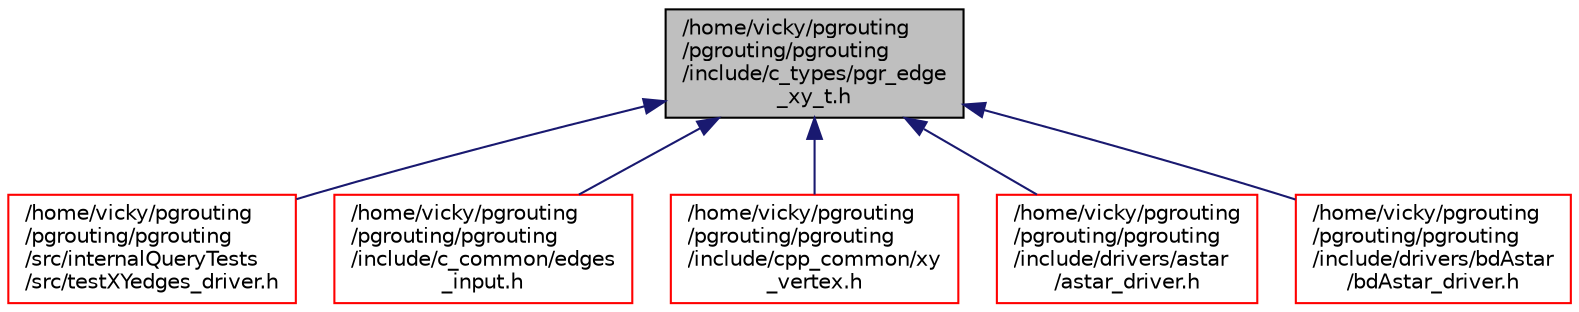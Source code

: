 digraph "/home/vicky/pgrouting/pgrouting/pgrouting/include/c_types/pgr_edge_xy_t.h"
{
  edge [fontname="Helvetica",fontsize="10",labelfontname="Helvetica",labelfontsize="10"];
  node [fontname="Helvetica",fontsize="10",shape=record];
  Node1 [label="/home/vicky/pgrouting\l/pgrouting/pgrouting\l/include/c_types/pgr_edge\l_xy_t.h",height=0.2,width=0.4,color="black", fillcolor="grey75", style="filled", fontcolor="black"];
  Node1 -> Node2 [dir="back",color="midnightblue",fontsize="10",style="solid",fontname="Helvetica"];
  Node2 [label="/home/vicky/pgrouting\l/pgrouting/pgrouting\l/src/internalQueryTests\l/src/testXYedges_driver.h",height=0.2,width=0.4,color="red", fillcolor="white", style="filled",URL="$testXYedges__driver_8h.html"];
  Node1 -> Node3 [dir="back",color="midnightblue",fontsize="10",style="solid",fontname="Helvetica"];
  Node3 [label="/home/vicky/pgrouting\l/pgrouting/pgrouting\l/include/c_common/edges\l_input.h",height=0.2,width=0.4,color="red", fillcolor="white", style="filled",URL="$edges__input_8h.html"];
  Node1 -> Node4 [dir="back",color="midnightblue",fontsize="10",style="solid",fontname="Helvetica"];
  Node4 [label="/home/vicky/pgrouting\l/pgrouting/pgrouting\l/include/cpp_common/xy\l_vertex.h",height=0.2,width=0.4,color="red", fillcolor="white", style="filled",URL="$xy__vertex_8h.html"];
  Node1 -> Node5 [dir="back",color="midnightblue",fontsize="10",style="solid",fontname="Helvetica"];
  Node5 [label="/home/vicky/pgrouting\l/pgrouting/pgrouting\l/include/drivers/astar\l/astar_driver.h",height=0.2,width=0.4,color="red", fillcolor="white", style="filled",URL="$astar__driver_8h.html"];
  Node1 -> Node6 [dir="back",color="midnightblue",fontsize="10",style="solid",fontname="Helvetica"];
  Node6 [label="/home/vicky/pgrouting\l/pgrouting/pgrouting\l/include/drivers/bdAstar\l/bdAstar_driver.h",height=0.2,width=0.4,color="red", fillcolor="white", style="filled",URL="$bdAstar__driver_8h.html"];
}
